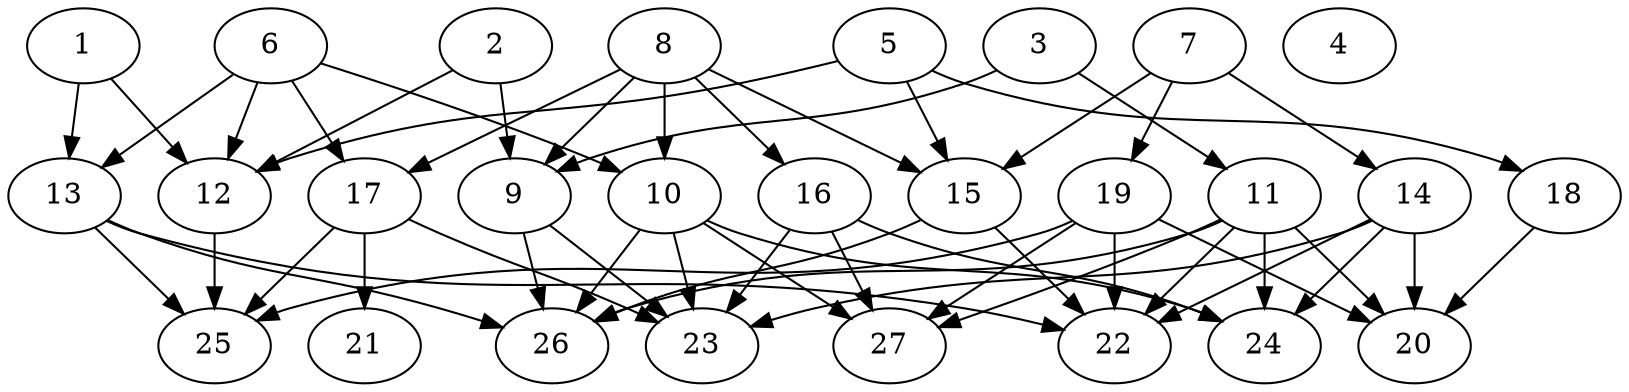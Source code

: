 // DAG (tier=2-normal, mode=data, n=27, ccr=0.422, fat=0.683, density=0.434, regular=0.564, jump=0.129, mindata=2097152, maxdata=16777216)
// DAG automatically generated by daggen at Sun Aug 24 16:33:34 2025
// /home/ermia/Project/Environments/daggen/bin/daggen --dot --ccr 0.422 --fat 0.683 --regular 0.564 --density 0.434 --jump 0.129 --mindata 2097152 --maxdata 16777216 -n 27 
digraph G {
  1 [size="46003361934205872", alpha="0.18", expect_size="23001680967102936"]
  1 -> 12 [size ="2040143229747200"]
  1 -> 13 [size ="2040143229747200"]
  2 [size="10302817059629492", alpha="0.03", expect_size="5151408529814746"]
  2 -> 9 [size ="559793295065088"]
  2 -> 12 [size ="559793295065088"]
  3 [size="25674640602395500", alpha="0.18", expect_size="12837320301197750"]
  3 -> 9 [size ="931903884492800"]
  3 -> 11 [size ="931903884492800"]
  4 [size="2872473230956017221632", alpha="0.16", expect_size="1436236615478008610816"]
  5 [size="486329860607475776", alpha="0.07", expect_size="243164930303737888"]
  5 -> 12 [size ="214015208849408"]
  5 -> 15 [size ="214015208849408"]
  5 -> 18 [size ="214015208849408"]
  6 [size="12680963838152870", alpha="0.11", expect_size="6340481919076435"]
  6 -> 10 [size ="262221854670848"]
  6 -> 12 [size ="262221854670848"]
  6 -> 13 [size ="262221854670848"]
  6 -> 17 [size ="262221854670848"]
  7 [size="835564702931519275008", alpha="0.04", expect_size="417782351465759637504"]
  7 -> 14 [size ="709703113900032"]
  7 -> 15 [size ="709703113900032"]
  7 -> 19 [size ="709703113900032"]
  8 [size="8562013331795400", alpha="0.04", expect_size="4281006665897700"]
  8 -> 9 [size ="290623290605568"]
  8 -> 10 [size ="290623290605568"]
  8 -> 15 [size ="290623290605568"]
  8 -> 16 [size ="290623290605568"]
  8 -> 17 [size ="290623290605568"]
  9 [size="19605326546252576", alpha="0.01", expect_size="9802663273126288"]
  9 -> 23 [size ="1064705246363648"]
  9 -> 26 [size ="1064705246363648"]
  10 [size="1062027185202260864", alpha="0.19", expect_size="531013592601130432"]
  10 -> 23 [size ="456509129490432"]
  10 -> 24 [size ="456509129490432"]
  10 -> 26 [size ="456509129490432"]
  10 -> 27 [size ="456509129490432"]
  11 [size="113338855713288752", alpha="0.19", expect_size="56669427856644376"]
  11 -> 20 [size ="114902127607808"]
  11 -> 22 [size ="114902127607808"]
  11 -> 24 [size ="114902127607808"]
  11 -> 26 [size ="114902127607808"]
  11 -> 27 [size ="114902127607808"]
  12 [size="283591321089845755904", alpha="0.10", expect_size="141795660544922877952"]
  12 -> 25 [size ="345317518082048"]
  13 [size="575719402791353920", alpha="0.16", expect_size="287859701395676960"]
  13 -> 22 [size ="831161030934528"]
  13 -> 25 [size ="831161030934528"]
  13 -> 26 [size ="831161030934528"]
  14 [size="3035624842624761856000", alpha="0.07", expect_size="1517812421312380928000"]
  14 -> 20 [size ="1677214928076800"]
  14 -> 22 [size ="1677214928076800"]
  14 -> 23 [size ="1677214928076800"]
  14 -> 24 [size ="1677214928076800"]
  15 [size="874467804701947392", alpha="0.11", expect_size="437233902350973696"]
  15 -> 22 [size ="342310101450752"]
  15 -> 26 [size ="342310101450752"]
  16 [size="236211644213598752", alpha="0.18", expect_size="118105822106799376"]
  16 -> 23 [size ="263066746880000"]
  16 -> 24 [size ="263066746880000"]
  16 -> 27 [size ="263066746880000"]
  17 [size="1330173300936253696", alpha="0.15", expect_size="665086650468126848"]
  17 -> 21 [size ="508401863884800"]
  17 -> 23 [size ="508401863884800"]
  17 -> 25 [size ="508401863884800"]
  18 [size="1531271230921044393984", alpha="0.15", expect_size="765635615460522196992"]
  18 -> 20 [size ="1062815964069888"]
  19 [size="1096270733325370112", alpha="0.15", expect_size="548135366662685056"]
  19 -> 20 [size ="585715561791488"]
  19 -> 22 [size ="585715561791488"]
  19 -> 25 [size ="585715561791488"]
  19 -> 27 [size ="585715561791488"]
  20 [size="420456393057662664704", alpha="0.18", expect_size="210228196528831332352"]
  21 [size="13755955593726560", alpha="0.08", expect_size="6877977796863280"]
  22 [size="10330914652042034", alpha="0.17", expect_size="5165457326021017"]
  23 [size="2245543341372339200", alpha="0.04", expect_size="1122771670686169600"]
  24 [size="14004357202139512", alpha="0.18", expect_size="7002178601069756"]
  25 [size="42856113654179968", alpha="0.15", expect_size="21428056827089984"]
  26 [size="6692457939631374", alpha="0.13", expect_size="3346228969815687"]
  27 [size="1971842339034321664", alpha="0.07", expect_size="985921169517160832"]
}